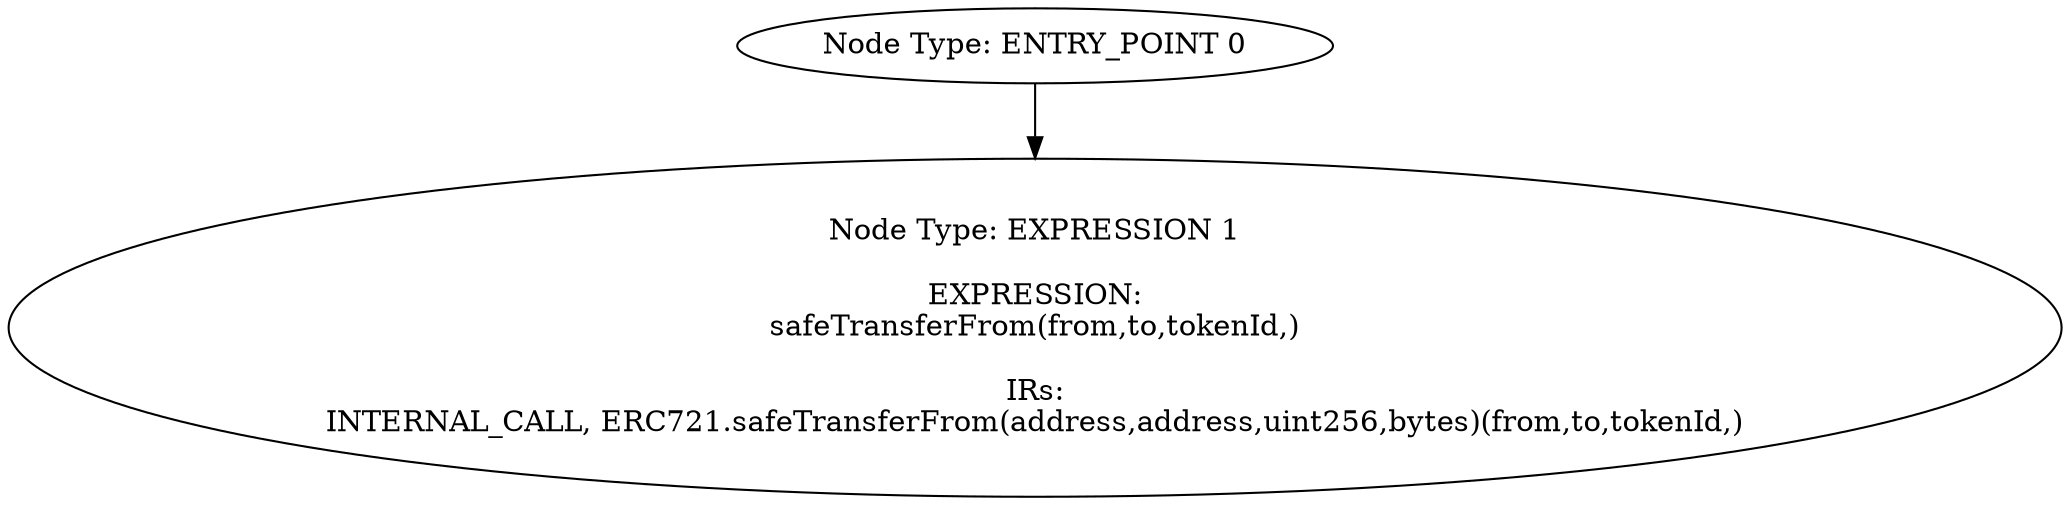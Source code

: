 digraph{
0[label="Node Type: ENTRY_POINT 0
"];
0->1;
1[label="Node Type: EXPRESSION 1

EXPRESSION:
safeTransferFrom(from,to,tokenId,)

IRs:
INTERNAL_CALL, ERC721.safeTransferFrom(address,address,uint256,bytes)(from,to,tokenId,)"];
}
